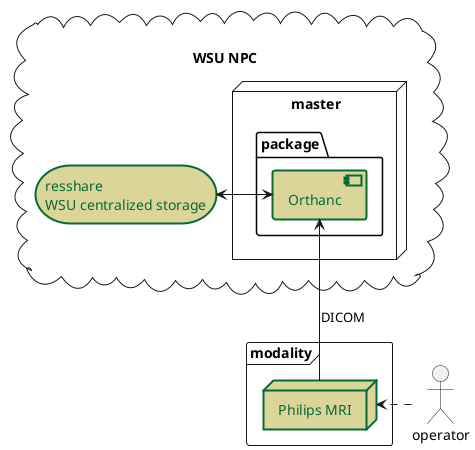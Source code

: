 
@startuml
top to bottom direction

actor operator

frame modality {
node mri as "Philips MRI" #DCD59A;line:046A38;line.bold;text:046A38 
}

together {
    cloud npc as "\lWSU NPC" {
        node master {
            package package {
            component Orthanc #DCD59A;line:046A38;line.bold;text:046A38
        }
    }
    storage share #DCD59A;line:046A38;line.bold;text:046A38 [
        resshare
        WSU centralized storage
        ]
    }   
Orthanc <-l-> share
}

operator .right.> mri
mri --> Orthanc  : DICOM
mri -[hidden]up- Orthanc


@enduml
